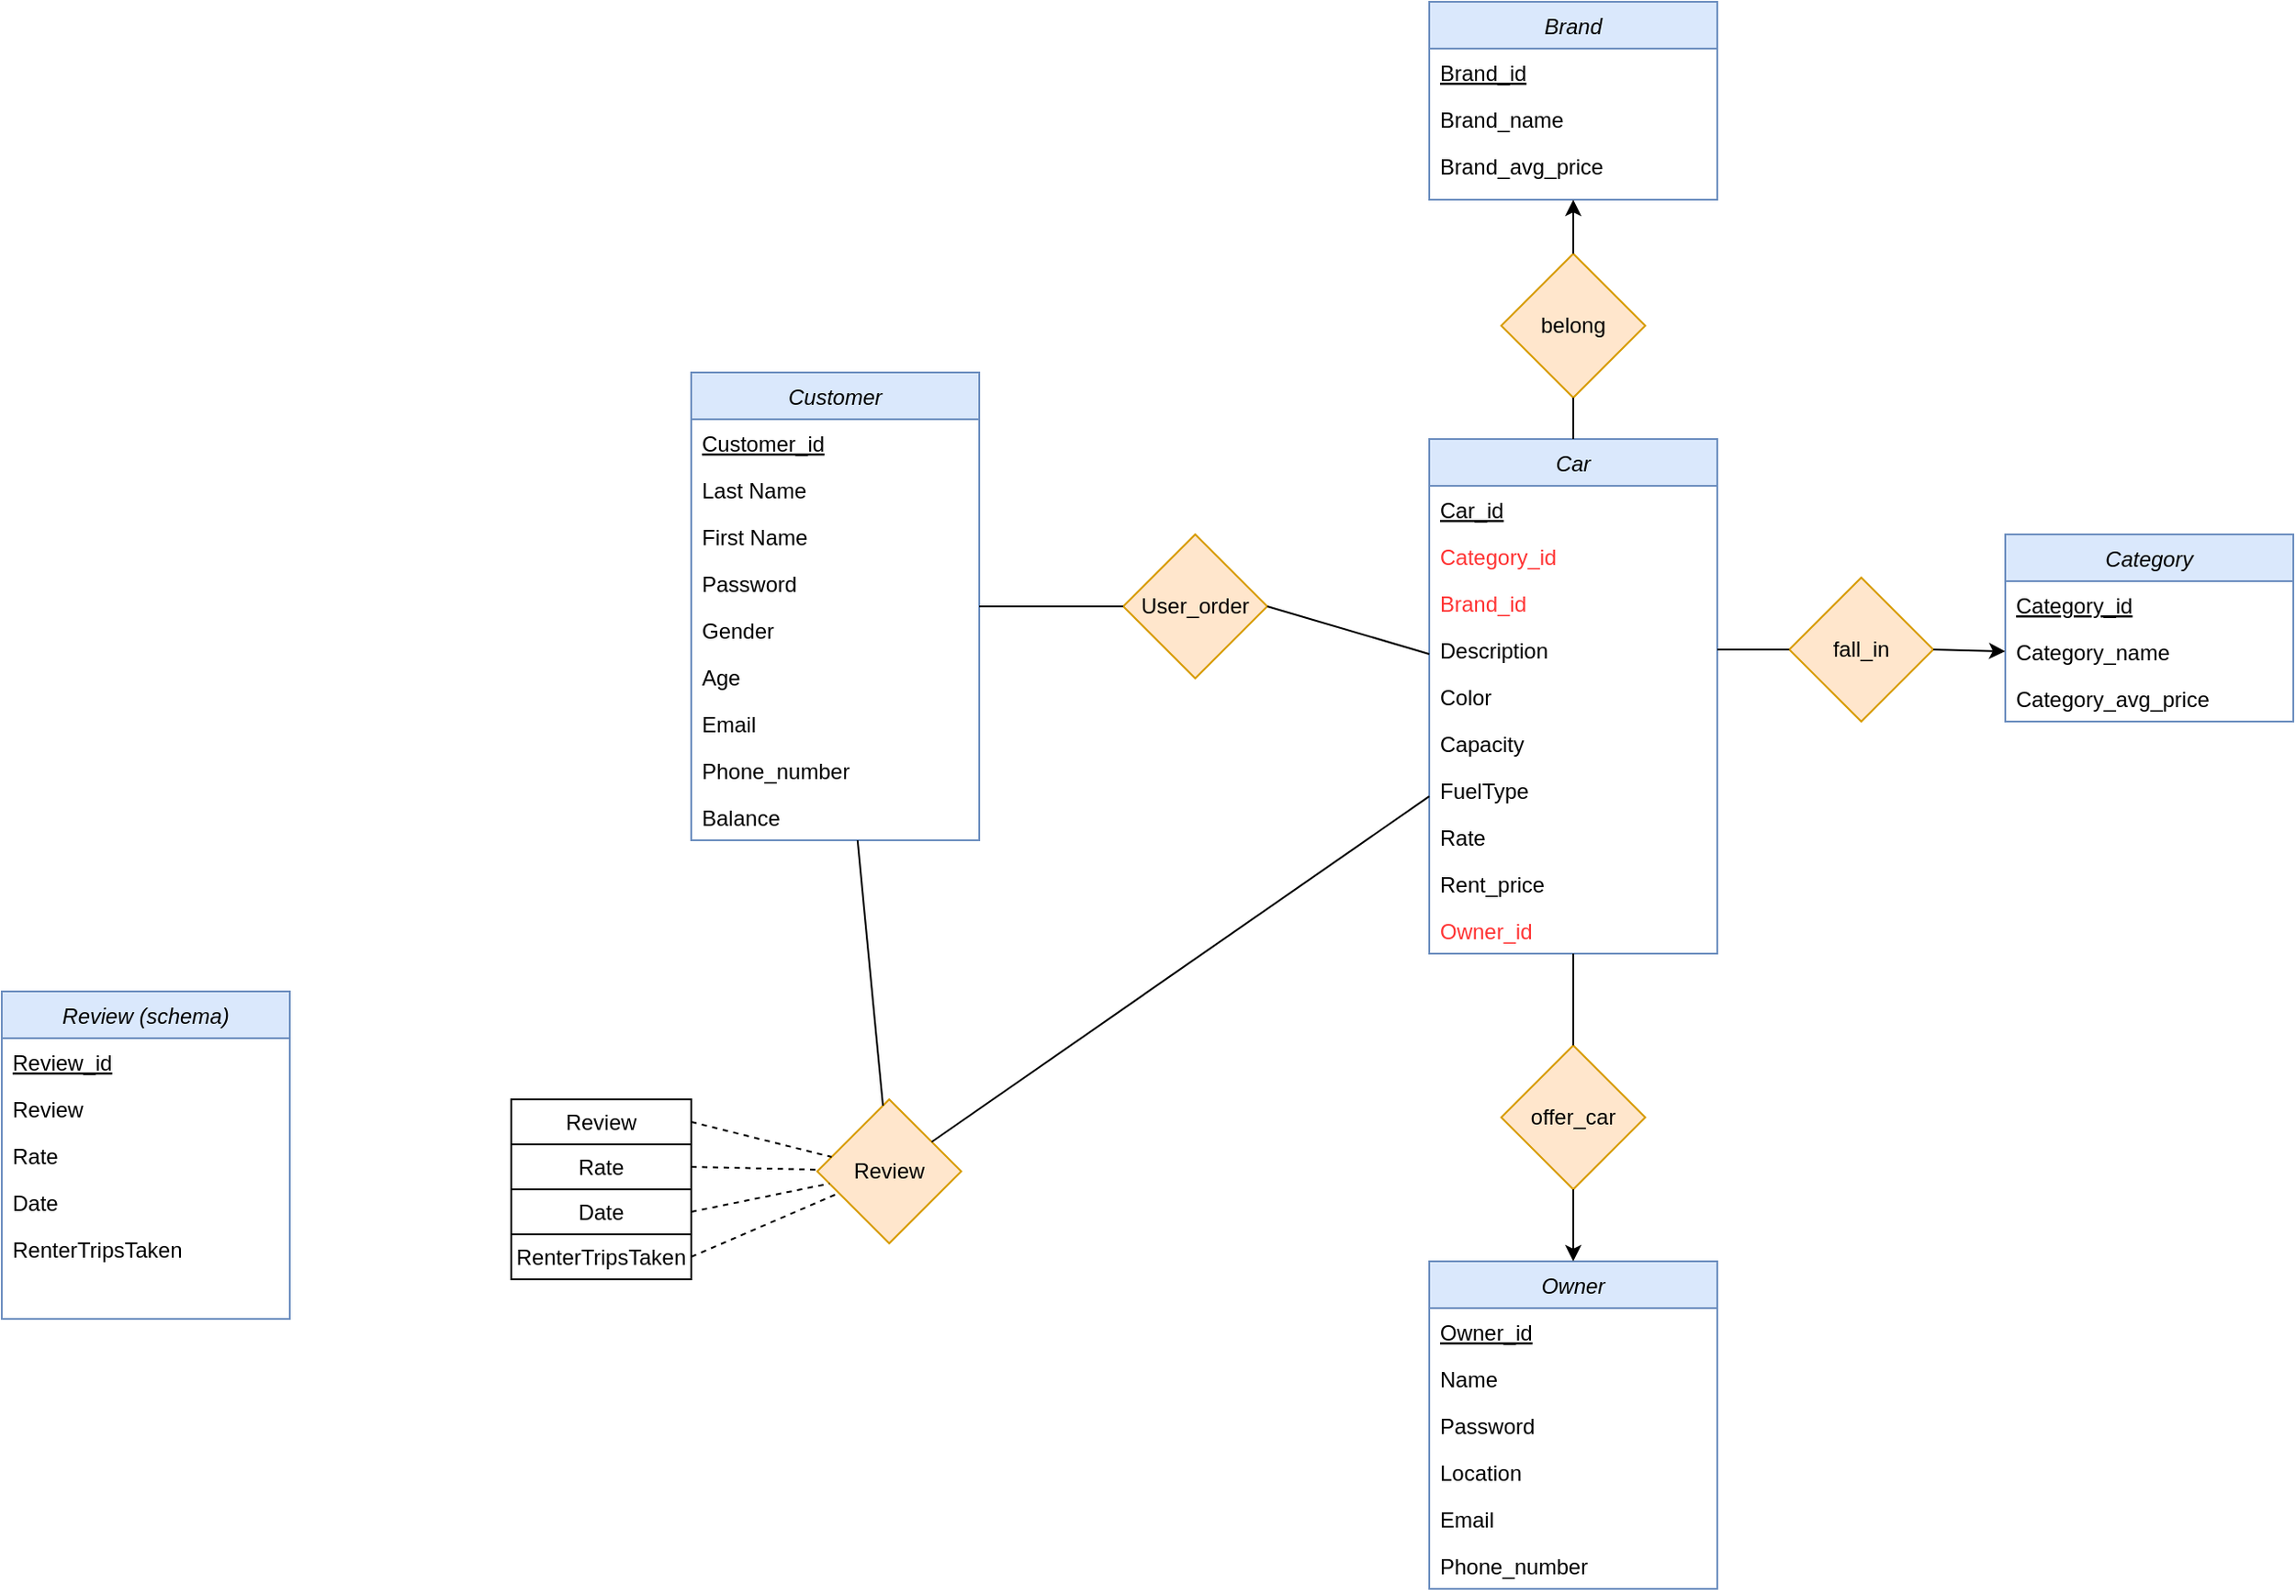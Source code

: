 <mxfile version="16.5.1" type="device"><diagram id="C5RBs43oDa-KdzZeNtuy" name="ER-Diagram"><mxGraphModel dx="1410" dy="1540" grid="1" gridSize="10" guides="1" tooltips="1" connect="1" arrows="1" fold="1" page="1" pageScale="1" pageWidth="827" pageHeight="1169" math="0" shadow="0"><root><mxCell id="WIyWlLk6GJQsqaUBKTNV-0"/><mxCell id="WIyWlLk6GJQsqaUBKTNV-1" parent="WIyWlLk6GJQsqaUBKTNV-0"/><mxCell id="zkfFHV4jXpPFQw0GAbJ--0" value="Customer" style="swimlane;fontStyle=2;align=center;verticalAlign=top;childLayout=stackLayout;horizontal=1;startSize=26;horizontalStack=0;resizeParent=1;resizeLast=0;collapsible=1;marginBottom=0;rounded=0;shadow=0;strokeWidth=1;fillColor=#dae8fc;strokeColor=#6c8ebf;" parent="WIyWlLk6GJQsqaUBKTNV-1" vertex="1"><mxGeometry x="-110" y="76" width="160" height="260" as="geometry"><mxRectangle x="230" y="140" width="160" height="26" as="alternateBounds"/></mxGeometry></mxCell><mxCell id="zkfFHV4jXpPFQw0GAbJ--1" value="Customer_id" style="text;align=left;verticalAlign=top;spacingLeft=4;spacingRight=4;overflow=hidden;rotatable=0;points=[[0,0.5],[1,0.5]];portConstraint=eastwest;fontStyle=4" parent="zkfFHV4jXpPFQw0GAbJ--0" vertex="1"><mxGeometry y="26" width="160" height="26" as="geometry"/></mxCell><mxCell id="zkfFHV4jXpPFQw0GAbJ--5" value="Last Name" style="text;align=left;verticalAlign=top;spacingLeft=4;spacingRight=4;overflow=hidden;rotatable=0;points=[[0,0.5],[1,0.5]];portConstraint=eastwest;" parent="zkfFHV4jXpPFQw0GAbJ--0" vertex="1"><mxGeometry y="52" width="160" height="26" as="geometry"/></mxCell><mxCell id="upn8Ob1kDze0uqoHE4Qa-0" value="First Name" style="text;align=left;verticalAlign=top;spacingLeft=4;spacingRight=4;overflow=hidden;rotatable=0;points=[[0,0.5],[1,0.5]];portConstraint=eastwest;" parent="zkfFHV4jXpPFQw0GAbJ--0" vertex="1"><mxGeometry y="78" width="160" height="26" as="geometry"/></mxCell><mxCell id="upn8Ob1kDze0uqoHE4Qa-1" value="Password" style="text;align=left;verticalAlign=top;spacingLeft=4;spacingRight=4;overflow=hidden;rotatable=0;points=[[0,0.5],[1,0.5]];portConstraint=eastwest;" parent="zkfFHV4jXpPFQw0GAbJ--0" vertex="1"><mxGeometry y="104" width="160" height="26" as="geometry"/></mxCell><mxCell id="upn8Ob1kDze0uqoHE4Qa-3" value="Gender" style="text;align=left;verticalAlign=top;spacingLeft=4;spacingRight=4;overflow=hidden;rotatable=0;points=[[0,0.5],[1,0.5]];portConstraint=eastwest;" parent="zkfFHV4jXpPFQw0GAbJ--0" vertex="1"><mxGeometry y="130" width="160" height="26" as="geometry"/></mxCell><mxCell id="upn8Ob1kDze0uqoHE4Qa-4" value="Age" style="text;align=left;verticalAlign=top;spacingLeft=4;spacingRight=4;overflow=hidden;rotatable=0;points=[[0,0.5],[1,0.5]];portConstraint=eastwest;" parent="zkfFHV4jXpPFQw0GAbJ--0" vertex="1"><mxGeometry y="156" width="160" height="26" as="geometry"/></mxCell><mxCell id="zkfFHV4jXpPFQw0GAbJ--2" value="Email" style="text;align=left;verticalAlign=top;spacingLeft=4;spacingRight=4;overflow=hidden;rotatable=0;points=[[0,0.5],[1,0.5]];portConstraint=eastwest;rounded=0;shadow=0;html=0;" parent="zkfFHV4jXpPFQw0GAbJ--0" vertex="1"><mxGeometry y="182" width="160" height="26" as="geometry"/></mxCell><mxCell id="upn8Ob1kDze0uqoHE4Qa-41" value="Phone_number" style="text;align=left;verticalAlign=top;spacingLeft=4;spacingRight=4;overflow=hidden;rotatable=0;points=[[0,0.5],[1,0.5]];portConstraint=eastwest;rounded=0;shadow=0;html=0;" parent="zkfFHV4jXpPFQw0GAbJ--0" vertex="1"><mxGeometry y="208" width="160" height="26" as="geometry"/></mxCell><mxCell id="upn8Ob1kDze0uqoHE4Qa-2" value="Balance" style="text;align=left;verticalAlign=top;spacingLeft=4;spacingRight=4;overflow=hidden;rotatable=0;points=[[0,0.5],[1,0.5]];portConstraint=eastwest;" parent="zkfFHV4jXpPFQw0GAbJ--0" vertex="1"><mxGeometry y="234" width="160" height="26" as="geometry"/></mxCell><mxCell id="upn8Ob1kDze0uqoHE4Qa-8" value="Category" style="swimlane;fontStyle=2;align=center;verticalAlign=top;childLayout=stackLayout;horizontal=1;startSize=26;horizontalStack=0;resizeParent=1;resizeLast=0;collapsible=1;marginBottom=0;rounded=0;shadow=0;strokeWidth=1;fillColor=#dae8fc;strokeColor=#6c8ebf;" parent="WIyWlLk6GJQsqaUBKTNV-1" vertex="1"><mxGeometry x="620" y="166" width="160" height="104" as="geometry"><mxRectangle x="230" y="140" width="160" height="26" as="alternateBounds"/></mxGeometry></mxCell><mxCell id="upn8Ob1kDze0uqoHE4Qa-9" value="Category_id" style="text;align=left;verticalAlign=top;spacingLeft=4;spacingRight=4;overflow=hidden;rotatable=0;points=[[0,0.5],[1,0.5]];portConstraint=eastwest;fontStyle=4" parent="upn8Ob1kDze0uqoHE4Qa-8" vertex="1"><mxGeometry y="26" width="160" height="26" as="geometry"/></mxCell><mxCell id="upn8Ob1kDze0uqoHE4Qa-10" value="Category_name" style="text;align=left;verticalAlign=top;spacingLeft=4;spacingRight=4;overflow=hidden;rotatable=0;points=[[0,0.5],[1,0.5]];portConstraint=eastwest;" parent="upn8Ob1kDze0uqoHE4Qa-8" vertex="1"><mxGeometry y="52" width="160" height="26" as="geometry"/></mxCell><mxCell id="upn8Ob1kDze0uqoHE4Qa-30" value="Category_avg_price" style="text;align=left;verticalAlign=top;spacingLeft=4;spacingRight=4;overflow=hidden;rotatable=0;points=[[0,0.5],[1,0.5]];portConstraint=eastwest;" parent="upn8Ob1kDze0uqoHE4Qa-8" vertex="1"><mxGeometry y="78" width="160" height="26" as="geometry"/></mxCell><mxCell id="upn8Ob1kDze0uqoHE4Qa-18" value="Car" style="swimlane;fontStyle=2;align=center;verticalAlign=top;childLayout=stackLayout;horizontal=1;startSize=26;horizontalStack=0;resizeParent=1;resizeLast=0;collapsible=1;marginBottom=0;rounded=0;shadow=0;strokeWidth=1;fillColor=#dae8fc;strokeColor=#6c8ebf;" parent="WIyWlLk6GJQsqaUBKTNV-1" vertex="1"><mxGeometry x="300" y="113" width="160" height="286" as="geometry"><mxRectangle x="230" y="140" width="160" height="26" as="alternateBounds"/></mxGeometry></mxCell><mxCell id="upn8Ob1kDze0uqoHE4Qa-19" value="Car_id" style="text;align=left;verticalAlign=top;spacingLeft=4;spacingRight=4;overflow=hidden;rotatable=0;points=[[0,0.5],[1,0.5]];portConstraint=eastwest;fontStyle=4" parent="upn8Ob1kDze0uqoHE4Qa-18" vertex="1"><mxGeometry y="26" width="160" height="26" as="geometry"/></mxCell><mxCell id="upn8Ob1kDze0uqoHE4Qa-20" value="Category_id" style="text;align=left;verticalAlign=top;spacingLeft=4;spacingRight=4;overflow=hidden;rotatable=0;points=[[0,0.5],[1,0.5]];portConstraint=eastwest;fontColor=#FF3333;" parent="upn8Ob1kDze0uqoHE4Qa-18" vertex="1"><mxGeometry y="52" width="160" height="26" as="geometry"/></mxCell><mxCell id="upn8Ob1kDze0uqoHE4Qa-21" value="Brand_id" style="text;align=left;verticalAlign=top;spacingLeft=4;spacingRight=4;overflow=hidden;rotatable=0;points=[[0,0.5],[1,0.5]];portConstraint=eastwest;fontColor=#FF3333;" parent="upn8Ob1kDze0uqoHE4Qa-18" vertex="1"><mxGeometry y="78" width="160" height="26" as="geometry"/></mxCell><mxCell id="IpkeHHgoRh_ZwI1qNXy5-11" value="Description" style="text;align=left;verticalAlign=top;spacingLeft=4;spacingRight=4;overflow=hidden;rotatable=0;points=[[0,0.5],[1,0.5]];portConstraint=eastwest;" vertex="1" parent="upn8Ob1kDze0uqoHE4Qa-18"><mxGeometry y="104" width="160" height="26" as="geometry"/></mxCell><mxCell id="IpkeHHgoRh_ZwI1qNXy5-12" value="Color" style="text;align=left;verticalAlign=top;spacingLeft=4;spacingRight=4;overflow=hidden;rotatable=0;points=[[0,0.5],[1,0.5]];portConstraint=eastwest;" vertex="1" parent="upn8Ob1kDze0uqoHE4Qa-18"><mxGeometry y="130" width="160" height="26" as="geometry"/></mxCell><mxCell id="IpkeHHgoRh_ZwI1qNXy5-13" value="Capacity" style="text;align=left;verticalAlign=top;spacingLeft=4;spacingRight=4;overflow=hidden;rotatable=0;points=[[0,0.5],[1,0.5]];portConstraint=eastwest;" vertex="1" parent="upn8Ob1kDze0uqoHE4Qa-18"><mxGeometry y="156" width="160" height="26" as="geometry"/></mxCell><mxCell id="IpkeHHgoRh_ZwI1qNXy5-2" value="FuelType" style="text;align=left;verticalAlign=top;spacingLeft=4;spacingRight=4;overflow=hidden;rotatable=0;points=[[0,0.5],[1,0.5]];portConstraint=eastwest;" vertex="1" parent="upn8Ob1kDze0uqoHE4Qa-18"><mxGeometry y="182" width="160" height="26" as="geometry"/></mxCell><mxCell id="IpkeHHgoRh_ZwI1qNXy5-14" value="Rate" style="text;align=left;verticalAlign=top;spacingLeft=4;spacingRight=4;overflow=hidden;rotatable=0;points=[[0,0.5],[1,0.5]];portConstraint=eastwest;" vertex="1" parent="upn8Ob1kDze0uqoHE4Qa-18"><mxGeometry y="208" width="160" height="26" as="geometry"/></mxCell><mxCell id="upn8Ob1kDze0uqoHE4Qa-23" value="Rent_price" style="text;align=left;verticalAlign=top;spacingLeft=4;spacingRight=4;overflow=hidden;rotatable=0;points=[[0,0.5],[1,0.5]];portConstraint=eastwest;" parent="upn8Ob1kDze0uqoHE4Qa-18" vertex="1"><mxGeometry y="234" width="160" height="26" as="geometry"/></mxCell><mxCell id="IpkeHHgoRh_ZwI1qNXy5-15" value="Owner_id" style="text;align=left;verticalAlign=top;spacingLeft=4;spacingRight=4;overflow=hidden;rotatable=0;points=[[0,0.5],[1,0.5]];portConstraint=eastwest;fontColor=#FF3333;" vertex="1" parent="upn8Ob1kDze0uqoHE4Qa-18"><mxGeometry y="260" width="160" height="26" as="geometry"/></mxCell><mxCell id="upn8Ob1kDze0uqoHE4Qa-27" value="Brand" style="swimlane;fontStyle=2;align=center;verticalAlign=top;childLayout=stackLayout;horizontal=1;startSize=26;horizontalStack=0;resizeParent=1;resizeLast=0;collapsible=1;marginBottom=0;rounded=0;shadow=0;strokeWidth=1;fillColor=#dae8fc;strokeColor=#6c8ebf;" parent="WIyWlLk6GJQsqaUBKTNV-1" vertex="1"><mxGeometry x="300" y="-130" width="160" height="110" as="geometry"><mxRectangle x="230" y="140" width="160" height="26" as="alternateBounds"/></mxGeometry></mxCell><mxCell id="upn8Ob1kDze0uqoHE4Qa-28" value="Brand_id" style="text;align=left;verticalAlign=top;spacingLeft=4;spacingRight=4;overflow=hidden;rotatable=0;points=[[0,0.5],[1,0.5]];portConstraint=eastwest;fontStyle=4" parent="upn8Ob1kDze0uqoHE4Qa-27" vertex="1"><mxGeometry y="26" width="160" height="26" as="geometry"/></mxCell><mxCell id="upn8Ob1kDze0uqoHE4Qa-29" value="Brand_name" style="text;align=left;verticalAlign=top;spacingLeft=4;spacingRight=4;overflow=hidden;rotatable=0;points=[[0,0.5],[1,0.5]];portConstraint=eastwest;" parent="upn8Ob1kDze0uqoHE4Qa-27" vertex="1"><mxGeometry y="52" width="160" height="26" as="geometry"/></mxCell><mxCell id="upn8Ob1kDze0uqoHE4Qa-31" value="Brand_avg_price" style="text;align=left;verticalAlign=top;spacingLeft=4;spacingRight=4;overflow=hidden;rotatable=0;points=[[0,0.5],[1,0.5]];portConstraint=eastwest;" parent="upn8Ob1kDze0uqoHE4Qa-27" vertex="1"><mxGeometry y="78" width="160" height="32" as="geometry"/></mxCell><mxCell id="upn8Ob1kDze0uqoHE4Qa-32" value="Owner" style="swimlane;fontStyle=2;align=center;verticalAlign=top;childLayout=stackLayout;horizontal=1;startSize=26;horizontalStack=0;resizeParent=1;resizeLast=0;collapsible=1;marginBottom=0;rounded=0;shadow=0;strokeWidth=1;fillColor=#dae8fc;strokeColor=#6c8ebf;" parent="WIyWlLk6GJQsqaUBKTNV-1" vertex="1"><mxGeometry x="300" y="570" width="160" height="182" as="geometry"><mxRectangle x="230" y="140" width="160" height="26" as="alternateBounds"/></mxGeometry></mxCell><mxCell id="upn8Ob1kDze0uqoHE4Qa-33" value="Owner_id" style="text;align=left;verticalAlign=top;spacingLeft=4;spacingRight=4;overflow=hidden;rotatable=0;points=[[0,0.5],[1,0.5]];portConstraint=eastwest;fontStyle=4" parent="upn8Ob1kDze0uqoHE4Qa-32" vertex="1"><mxGeometry y="26" width="160" height="26" as="geometry"/></mxCell><mxCell id="upn8Ob1kDze0uqoHE4Qa-34" value="Name" style="text;align=left;verticalAlign=top;spacingLeft=4;spacingRight=4;overflow=hidden;rotatable=0;points=[[0,0.5],[1,0.5]];portConstraint=eastwest;" parent="upn8Ob1kDze0uqoHE4Qa-32" vertex="1"><mxGeometry y="52" width="160" height="26" as="geometry"/></mxCell><mxCell id="upn8Ob1kDze0uqoHE4Qa-36" value="Password" style="text;align=left;verticalAlign=top;spacingLeft=4;spacingRight=4;overflow=hidden;rotatable=0;points=[[0,0.5],[1,0.5]];portConstraint=eastwest;" parent="upn8Ob1kDze0uqoHE4Qa-32" vertex="1"><mxGeometry y="78" width="160" height="26" as="geometry"/></mxCell><mxCell id="upn8Ob1kDze0uqoHE4Qa-42" value="Location" style="text;align=left;verticalAlign=top;spacingLeft=4;spacingRight=4;overflow=hidden;rotatable=0;points=[[0,0.5],[1,0.5]];portConstraint=eastwest;" parent="upn8Ob1kDze0uqoHE4Qa-32" vertex="1"><mxGeometry y="104" width="160" height="26" as="geometry"/></mxCell><mxCell id="upn8Ob1kDze0uqoHE4Qa-44" value="Email" style="text;align=left;verticalAlign=top;spacingLeft=4;spacingRight=4;overflow=hidden;rotatable=0;points=[[0,0.5],[1,0.5]];portConstraint=eastwest;rounded=0;shadow=0;html=0;" parent="upn8Ob1kDze0uqoHE4Qa-32" vertex="1"><mxGeometry y="130" width="160" height="26" as="geometry"/></mxCell><mxCell id="upn8Ob1kDze0uqoHE4Qa-43" value="Phone_number" style="text;align=left;verticalAlign=top;spacingLeft=4;spacingRight=4;overflow=hidden;rotatable=0;points=[[0,0.5],[1,0.5]];portConstraint=eastwest;rounded=0;shadow=0;html=0;" parent="upn8Ob1kDze0uqoHE4Qa-32" vertex="1"><mxGeometry y="156" width="160" height="26" as="geometry"/></mxCell><mxCell id="upn8Ob1kDze0uqoHE4Qa-54" value="fall_in" style="rhombus;whiteSpace=wrap;html=1;fillColor=#ffe6cc;strokeColor=#d79b00;" parent="WIyWlLk6GJQsqaUBKTNV-1" vertex="1"><mxGeometry x="500" y="190" width="80" height="80" as="geometry"/></mxCell><mxCell id="upn8Ob1kDze0uqoHE4Qa-55" value="" style="endArrow=classic;html=1;rounded=0;exitX=1;exitY=0.5;exitDx=0;exitDy=0;entryX=0;entryY=0.5;entryDx=0;entryDy=0;" parent="WIyWlLk6GJQsqaUBKTNV-1" source="upn8Ob1kDze0uqoHE4Qa-54" target="upn8Ob1kDze0uqoHE4Qa-10" edge="1"><mxGeometry width="50" height="50" relative="1" as="geometry"><mxPoint x="310" y="270" as="sourcePoint"/><mxPoint x="360" y="220" as="targetPoint"/></mxGeometry></mxCell><mxCell id="upn8Ob1kDze0uqoHE4Qa-56" value="" style="endArrow=none;html=1;rounded=0;entryX=0;entryY=0.5;entryDx=0;entryDy=0;exitX=1;exitY=0.5;exitDx=0;exitDy=0;" parent="WIyWlLk6GJQsqaUBKTNV-1" target="upn8Ob1kDze0uqoHE4Qa-54" edge="1"><mxGeometry width="50" height="50" relative="1" as="geometry"><mxPoint x="460" y="230.0" as="sourcePoint"/><mxPoint x="360" y="220" as="targetPoint"/></mxGeometry></mxCell><mxCell id="upn8Ob1kDze0uqoHE4Qa-57" value="belong" style="rhombus;whiteSpace=wrap;html=1;fillColor=#ffe6cc;strokeColor=#d79b00;" parent="WIyWlLk6GJQsqaUBKTNV-1" vertex="1"><mxGeometry x="340" y="10" width="80" height="80" as="geometry"/></mxCell><mxCell id="upn8Ob1kDze0uqoHE4Qa-58" value="" style="endArrow=classic;html=1;rounded=0;exitX=0.5;exitY=0;exitDx=0;exitDy=0;" parent="WIyWlLk6GJQsqaUBKTNV-1" source="upn8Ob1kDze0uqoHE4Qa-57" target="upn8Ob1kDze0uqoHE4Qa-31" edge="1"><mxGeometry width="50" height="50" relative="1" as="geometry"><mxPoint x="310" y="200" as="sourcePoint"/><mxPoint x="370" y="-30" as="targetPoint"/></mxGeometry></mxCell><mxCell id="upn8Ob1kDze0uqoHE4Qa-59" value="" style="endArrow=none;html=1;rounded=0;entryX=0.5;entryY=1;entryDx=0;entryDy=0;exitX=0.5;exitY=0;exitDx=0;exitDy=0;" parent="WIyWlLk6GJQsqaUBKTNV-1" source="upn8Ob1kDze0uqoHE4Qa-18" target="upn8Ob1kDze0uqoHE4Qa-57" edge="1"><mxGeometry width="50" height="50" relative="1" as="geometry"><mxPoint x="310" y="200" as="sourcePoint"/><mxPoint x="360" y="150" as="targetPoint"/></mxGeometry></mxCell><mxCell id="upn8Ob1kDze0uqoHE4Qa-61" value="User_order" style="rhombus;whiteSpace=wrap;html=1;fillColor=#ffe6cc;strokeColor=#d79b00;" parent="WIyWlLk6GJQsqaUBKTNV-1" vertex="1"><mxGeometry x="130" y="166" width="80" height="80" as="geometry"/></mxCell><mxCell id="upn8Ob1kDze0uqoHE4Qa-67" value="offer_car" style="rhombus;whiteSpace=wrap;html=1;fillColor=#ffe6cc;strokeColor=#d79b00;" parent="WIyWlLk6GJQsqaUBKTNV-1" vertex="1"><mxGeometry x="340" y="450" width="80" height="80" as="geometry"/></mxCell><mxCell id="upn8Ob1kDze0uqoHE4Qa-68" value="" style="endArrow=classic;html=1;rounded=0;exitX=0.5;exitY=1;exitDx=0;exitDy=0;entryX=0.5;entryY=0;entryDx=0;entryDy=0;" parent="WIyWlLk6GJQsqaUBKTNV-1" source="upn8Ob1kDze0uqoHE4Qa-67" target="upn8Ob1kDze0uqoHE4Qa-32" edge="1"><mxGeometry width="50" height="50" relative="1" as="geometry"><mxPoint x="120" y="390" as="sourcePoint"/><mxPoint x="170" y="343" as="targetPoint"/></mxGeometry></mxCell><mxCell id="upn8Ob1kDze0uqoHE4Qa-72" value="" style="endArrow=none;html=1;rounded=0;exitX=0.5;exitY=0;exitDx=0;exitDy=0;entryX=0.5;entryY=1;entryDx=0;entryDy=0;" parent="WIyWlLk6GJQsqaUBKTNV-1" source="upn8Ob1kDze0uqoHE4Qa-67" target="upn8Ob1kDze0uqoHE4Qa-18" edge="1"><mxGeometry width="50" height="50" relative="1" as="geometry"><mxPoint x="120" y="290" as="sourcePoint"/><mxPoint x="170" y="240" as="targetPoint"/></mxGeometry></mxCell><mxCell id="IpkeHHgoRh_ZwI1qNXy5-0" value="" style="endArrow=none;html=1;rounded=0;exitX=1;exitY=0.5;exitDx=0;exitDy=0;" edge="1" parent="WIyWlLk6GJQsqaUBKTNV-1" source="upn8Ob1kDze0uqoHE4Qa-61" target="upn8Ob1kDze0uqoHE4Qa-18"><mxGeometry width="50" height="50" relative="1" as="geometry"><mxPoint x="180" y="350" as="sourcePoint"/><mxPoint x="230" y="300" as="targetPoint"/></mxGeometry></mxCell><mxCell id="IpkeHHgoRh_ZwI1qNXy5-1" value="" style="endArrow=none;html=1;rounded=0;entryX=0;entryY=0.5;entryDx=0;entryDy=0;" edge="1" parent="WIyWlLk6GJQsqaUBKTNV-1" source="zkfFHV4jXpPFQw0GAbJ--0" target="upn8Ob1kDze0uqoHE4Qa-61"><mxGeometry width="50" height="50" relative="1" as="geometry"><mxPoint x="220.0" y="216" as="sourcePoint"/><mxPoint x="310.0" y="217.059" as="targetPoint"/></mxGeometry></mxCell><mxCell id="IpkeHHgoRh_ZwI1qNXy5-3" value="Review (schema)" style="swimlane;fontStyle=2;align=center;verticalAlign=top;childLayout=stackLayout;horizontal=1;startSize=26;horizontalStack=0;resizeParent=1;resizeLast=0;collapsible=1;marginBottom=0;rounded=0;shadow=0;strokeWidth=1;fillColor=#dae8fc;strokeColor=#6c8ebf;" vertex="1" parent="WIyWlLk6GJQsqaUBKTNV-1"><mxGeometry x="-493" y="420" width="160" height="182" as="geometry"><mxRectangle x="230" y="140" width="160" height="26" as="alternateBounds"/></mxGeometry></mxCell><mxCell id="IpkeHHgoRh_ZwI1qNXy5-4" value="Review_id" style="text;align=left;verticalAlign=top;spacingLeft=4;spacingRight=4;overflow=hidden;rotatable=0;points=[[0,0.5],[1,0.5]];portConstraint=eastwest;fontStyle=4" vertex="1" parent="IpkeHHgoRh_ZwI1qNXy5-3"><mxGeometry y="26" width="160" height="26" as="geometry"/></mxCell><mxCell id="IpkeHHgoRh_ZwI1qNXy5-16" value="Review" style="text;align=left;verticalAlign=top;spacingLeft=4;spacingRight=4;overflow=hidden;rotatable=0;points=[[0,0.5],[1,0.5]];portConstraint=eastwest;" vertex="1" parent="IpkeHHgoRh_ZwI1qNXy5-3"><mxGeometry y="52" width="160" height="26" as="geometry"/></mxCell><mxCell id="IpkeHHgoRh_ZwI1qNXy5-5" value="Rate" style="text;align=left;verticalAlign=top;spacingLeft=4;spacingRight=4;overflow=hidden;rotatable=0;points=[[0,0.5],[1,0.5]];portConstraint=eastwest;" vertex="1" parent="IpkeHHgoRh_ZwI1qNXy5-3"><mxGeometry y="78" width="160" height="26" as="geometry"/></mxCell><mxCell id="IpkeHHgoRh_ZwI1qNXy5-10" value="Date" style="text;align=left;verticalAlign=top;spacingLeft=4;spacingRight=4;overflow=hidden;rotatable=0;points=[[0,0.5],[1,0.5]];portConstraint=eastwest;" vertex="1" parent="IpkeHHgoRh_ZwI1qNXy5-3"><mxGeometry y="104" width="160" height="26" as="geometry"/></mxCell><mxCell id="IpkeHHgoRh_ZwI1qNXy5-17" value="RenterTripsTaken" style="text;align=left;verticalAlign=top;spacingLeft=4;spacingRight=4;overflow=hidden;rotatable=0;points=[[0,0.5],[1,0.5]];portConstraint=eastwest;" vertex="1" parent="IpkeHHgoRh_ZwI1qNXy5-3"><mxGeometry y="130" width="160" height="26" as="geometry"/></mxCell><mxCell id="IpkeHHgoRh_ZwI1qNXy5-18" value="Review" style="rhombus;whiteSpace=wrap;html=1;fillColor=#ffe6cc;strokeColor=#d79b00;" vertex="1" parent="WIyWlLk6GJQsqaUBKTNV-1"><mxGeometry x="-40" y="480" width="80" height="80" as="geometry"/></mxCell><mxCell id="IpkeHHgoRh_ZwI1qNXy5-22" value="&lt;span style=&quot;color: rgb(0 , 0 , 0) ; text-align: left&quot;&gt;Review&lt;/span&gt;" style="rounded=0;whiteSpace=wrap;html=1;fontColor=#FF3333;" vertex="1" parent="WIyWlLk6GJQsqaUBKTNV-1"><mxGeometry x="-210" y="480" width="100" height="25" as="geometry"/></mxCell><mxCell id="IpkeHHgoRh_ZwI1qNXy5-23" value="" style="endArrow=none;html=1;rounded=0;fontColor=#FF3333;" edge="1" parent="WIyWlLk6GJQsqaUBKTNV-1" source="IpkeHHgoRh_ZwI1qNXy5-18" target="zkfFHV4jXpPFQw0GAbJ--0"><mxGeometry width="50" height="50" relative="1" as="geometry"><mxPoint x="-50" y="430" as="sourcePoint"/><mxPoint y="380" as="targetPoint"/></mxGeometry></mxCell><mxCell id="IpkeHHgoRh_ZwI1qNXy5-24" value="" style="endArrow=none;html=1;rounded=0;fontColor=#FF3333;" edge="1" parent="WIyWlLk6GJQsqaUBKTNV-1" source="IpkeHHgoRh_ZwI1qNXy5-18" target="upn8Ob1kDze0uqoHE4Qa-18"><mxGeometry width="50" height="50" relative="1" as="geometry"><mxPoint x="6.512" y="493.488" as="sourcePoint"/><mxPoint x="-7.58" y="346" as="targetPoint"/></mxGeometry></mxCell><mxCell id="IpkeHHgoRh_ZwI1qNXy5-25" value="&lt;span style=&quot;color: rgb(0 , 0 , 0) ; text-align: left&quot;&gt;Rate&lt;/span&gt;" style="rounded=0;whiteSpace=wrap;html=1;fontColor=#FF3333;" vertex="1" parent="WIyWlLk6GJQsqaUBKTNV-1"><mxGeometry x="-210" y="505" width="100" height="25" as="geometry"/></mxCell><mxCell id="IpkeHHgoRh_ZwI1qNXy5-26" value="&lt;span style=&quot;color: rgb(0 , 0 , 0) ; text-align: left&quot;&gt;Date&lt;/span&gt;" style="rounded=0;whiteSpace=wrap;html=1;fontColor=#FF3333;" vertex="1" parent="WIyWlLk6GJQsqaUBKTNV-1"><mxGeometry x="-210" y="530" width="100" height="25" as="geometry"/></mxCell><mxCell id="IpkeHHgoRh_ZwI1qNXy5-27" value="&lt;span style=&quot;color: rgb(0 , 0 , 0) ; text-align: left&quot;&gt;RenterTripsTaken&lt;/span&gt;" style="rounded=0;whiteSpace=wrap;html=1;fontColor=#FF3333;" vertex="1" parent="WIyWlLk6GJQsqaUBKTNV-1"><mxGeometry x="-210" y="555" width="100" height="25" as="geometry"/></mxCell><mxCell id="IpkeHHgoRh_ZwI1qNXy5-28" value="" style="endArrow=none;dashed=1;html=1;rounded=0;fontColor=#FF3333;exitX=1;exitY=0.5;exitDx=0;exitDy=0;" edge="1" parent="WIyWlLk6GJQsqaUBKTNV-1" source="IpkeHHgoRh_ZwI1qNXy5-22" target="IpkeHHgoRh_ZwI1qNXy5-18"><mxGeometry width="50" height="50" relative="1" as="geometry"><mxPoint x="-80" y="500" as="sourcePoint"/><mxPoint x="-30" y="450" as="targetPoint"/></mxGeometry></mxCell><mxCell id="IpkeHHgoRh_ZwI1qNXy5-29" value="" style="endArrow=none;dashed=1;html=1;rounded=0;fontColor=#FF3333;exitX=1;exitY=0.5;exitDx=0;exitDy=0;" edge="1" parent="WIyWlLk6GJQsqaUBKTNV-1" source="IpkeHHgoRh_ZwI1qNXy5-25" target="IpkeHHgoRh_ZwI1qNXy5-18"><mxGeometry width="50" height="50" relative="1" as="geometry"><mxPoint x="-110" y="520" as="sourcePoint"/><mxPoint x="-20" y="524" as="targetPoint"/></mxGeometry></mxCell><mxCell id="IpkeHHgoRh_ZwI1qNXy5-30" value="" style="endArrow=none;dashed=1;html=1;rounded=0;fontColor=#FF3333;exitX=1;exitY=0.5;exitDx=0;exitDy=0;" edge="1" parent="WIyWlLk6GJQsqaUBKTNV-1" source="IpkeHHgoRh_ZwI1qNXy5-26" target="IpkeHHgoRh_ZwI1qNXy5-18"><mxGeometry width="50" height="50" relative="1" as="geometry"><mxPoint x="-100" y="528.281" as="sourcePoint"/><mxPoint x="-29.385" y="529.385" as="targetPoint"/></mxGeometry></mxCell><mxCell id="IpkeHHgoRh_ZwI1qNXy5-31" value="" style="endArrow=none;dashed=1;html=1;rounded=0;fontColor=#FF3333;exitX=1;exitY=0.5;exitDx=0;exitDy=0;" edge="1" parent="WIyWlLk6GJQsqaUBKTNV-1" source="IpkeHHgoRh_ZwI1qNXy5-27" target="IpkeHHgoRh_ZwI1qNXy5-18"><mxGeometry width="50" height="50" relative="1" as="geometry"><mxPoint x="-100" y="545.469" as="sourcePoint"/><mxPoint x="-25.068" y="534.932" as="targetPoint"/></mxGeometry></mxCell></root></mxGraphModel></diagram></mxfile>